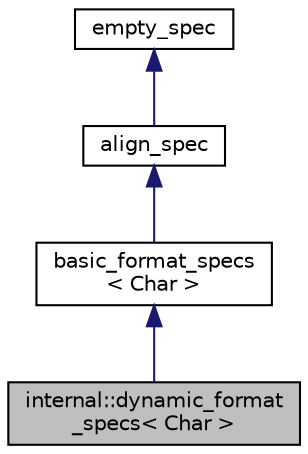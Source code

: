 digraph "internal::dynamic_format_specs&lt; Char &gt;"
{
  edge [fontname="Helvetica",fontsize="10",labelfontname="Helvetica",labelfontsize="10"];
  node [fontname="Helvetica",fontsize="10",shape=record];
  Node1 [label="internal::dynamic_format\l_specs\< Char \>",height=0.2,width=0.4,color="black", fillcolor="grey75", style="filled" fontcolor="black"];
  Node2 -> Node1 [dir="back",color="midnightblue",fontsize="10",style="solid",fontname="Helvetica"];
  Node2 [label="basic_format_specs\l\< Char \>",height=0.2,width=0.4,color="black", fillcolor="white", style="filled",URL="$classbasic__format__specs.html"];
  Node3 -> Node2 [dir="back",color="midnightblue",fontsize="10",style="solid",fontname="Helvetica"];
  Node3 [label="align_spec",height=0.2,width=0.4,color="black", fillcolor="white", style="filled",URL="$structalign__spec.html"];
  Node4 -> Node3 [dir="back",color="midnightblue",fontsize="10",style="solid",fontname="Helvetica"];
  Node4 [label="empty_spec",height=0.2,width=0.4,color="black", fillcolor="white", style="filled",URL="$structempty__spec.html"];
}
